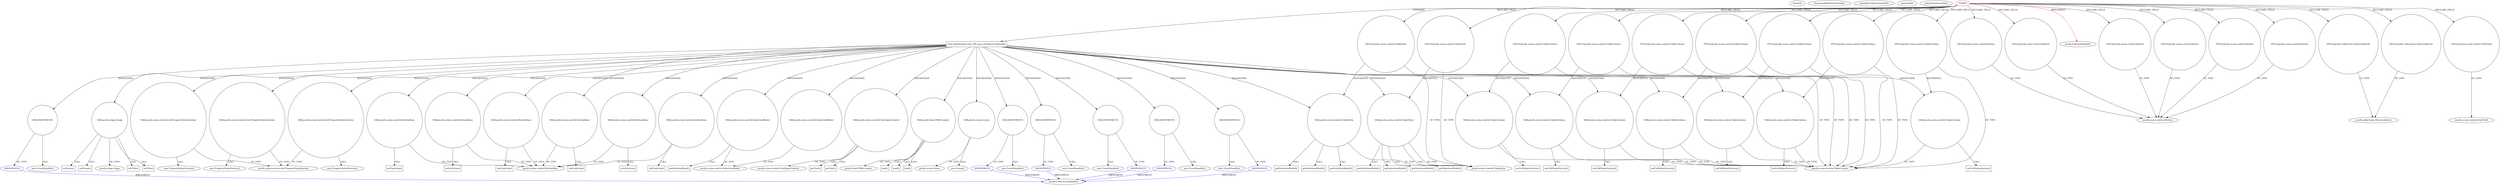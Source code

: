 digraph {
baseInfo[graphId=479,category="pattern",isAnonymous=false,possibleRelation=true]
frameworkRelatedTypesInfo[0="javafx.fxml.Initializable"]
possibleCollaborationsInfo[0="479~INSTANTIATION-OVERRIDING_METHOD_DECLARATION-~javafx.fxml.Initializable ~javafx.event.EventHandler ~false~true",1="479~INSTANTIATION-OVERRIDING_METHOD_DECLARATION-~javafx.fxml.Initializable ~javafx.event.EventHandler ~false~true",2="479~INSTANTIATION-OVERRIDING_METHOD_DECLARATION-~javafx.fxml.Initializable ~javafx.event.EventHandler ~false~true",3="479~INSTANTIATION-OVERRIDING_METHOD_DECLARATION-~javafx.fxml.Initializable ~javafx.event.EventHandler ~false~true",4="479~INSTANTIATION-OVERRIDING_METHOD_DECLARATION-~javafx.fxml.Initializable ~javafx.event.EventHandler ~false~true",5="479~INSTANTIATION-OVERRIDING_METHOD_DECLARATION-~javafx.fxml.Initializable ~javafx.event.EventHandler ~false~true"]
patternInfo[frequency=2.0,patternRootClient=0]
patternInstancesInfo[0="diogocs1-FPessoais~/diogocs1-FPessoais/FPessoais-master/FinancasPessoais/src/app/controllers/HomeController.java~HomeController~2490",1="crosswords-testEnvironment~/crosswords-testEnvironment/testEnvironment-master/src/GUI/MainController.java~MainController~2315"]
96[label="new PropertyValueFactory()",vertexType="CONSTRUCTOR_CALL",isFrameworkType=false]
97[label="VAR:javafx.scene.control.cell.PropertyValueFactory",vertexType="VARIABLE_EXPRESION",isFrameworkType=false,shape=circle]
54[label="void initialize(java.net.URL,java.util.ResourceBundle)",vertexType="OVERRIDING_METHOD_DECLARATION",isFrameworkType=false,shape=box]
0[label="CLIENT",vertexType="ROOT_CLIENT_CLASS_DECLARATION",isFrameworkType=false,color=red]
44[label="FIELD:javafx.scene.control.Button",vertexType="FIELD_DECLARATION",isFrameworkType=false,shape=circle]
2[label="FIELD:javafx.scene.control.Button",vertexType="FIELD_DECLARATION",isFrameworkType=false,shape=circle]
14[label="FIELD:javafx.scene.control.Button",vertexType="FIELD_DECLARATION",isFrameworkType=false,shape=circle]
16[label="FIELD:javafx.scene.control.Button",vertexType="FIELD_DECLARATION",isFrameworkType=false,shape=circle]
38[label="FIELD:javafx.scene.control.Button",vertexType="FIELD_DECLARATION",isFrameworkType=false,shape=circle]
32[label="FIELD:javafx.scene.control.Button",vertexType="FIELD_DECLARATION",isFrameworkType=false,shape=circle]
12[label="FIELD:javafx.collections.ObservableList",vertexType="FIELD_DECLARATION",isFrameworkType=false,shape=circle]
13[label="javafx.collections.ObservableList",vertexType="FRAMEWORK_INTERFACE_TYPE",isFrameworkType=false]
34[label="FIELD:javafx.collections.ObservableList",vertexType="FIELD_DECLARATION",isFrameworkType=false,shape=circle]
301[label="VAR:javafx.scene.control.SelectionModel",vertexType="VARIABLE_EXPRESION",isFrameworkType=false,shape=circle]
302[label="getSelectedItem()",vertexType="INSIDE_CALL",isFrameworkType=false,shape=box]
116[label="javafx.scene.control.SelectionModel",vertexType="FRAMEWORK_CLASS_TYPE",isFrameworkType=false]
114[label="VAR:javafx.scene.control.SelectionModel",vertexType="VARIABLE_EXPRESION",isFrameworkType=false,shape=circle]
271[label="VAR:javafx.scene.control.TextInputControl",vertexType="VARIABLE_EXPRESION",isFrameworkType=false,shape=circle]
219[label="VAR:javafx.scene.control.ButtonBase",vertexType="VARIABLE_EXPRESION",isFrameworkType=false,shape=circle]
109[label="javafx.scene.control.ButtonBase",vertexType="FRAMEWORK_CLASS_TYPE",isFrameworkType=false]
192[label="VAR:javafx.scene.control.ButtonBase",vertexType="VARIABLE_EXPRESION",isFrameworkType=false,shape=circle]
294[label="VAR:javafx.scene.control.ButtonBase",vertexType="VARIABLE_EXPRESION",isFrameworkType=false,shape=circle]
244[label="VAR:javafx.scene.control.ButtonBase",vertexType="VARIABLE_EXPRESION",isFrameworkType=false,shape=circle]
107[label="VAR:javafx.scene.control.ButtonBase",vertexType="VARIABLE_EXPRESION",isFrameworkType=false,shape=circle]
230[label="VAR:javafx.scene.control.ButtonBase",vertexType="VARIABLE_EXPRESION",isFrameworkType=false,shape=circle]
3[label="javafx.scene.control.Button",vertexType="FRAMEWORK_CLASS_TYPE",isFrameworkType=false]
218[label="javafx.scene.control.TextInputControl",vertexType="FRAMEWORK_CLASS_TYPE",isFrameworkType=false]
52[label="FIELD:javafx.scene.control.TextField",vertexType="FIELD_DECLARATION",isFrameworkType=false,shape=circle]
91[label="VAR:javafx.scene.control.cell.PropertyValueFactory",vertexType="VARIABLE_EXPRESION",isFrameworkType=false,shape=circle]
90[label="new PropertyValueFactory()",vertexType="CONSTRUCTOR_CALL",isFrameworkType=false]
85[label="VAR:javafx.scene.control.cell.PropertyValueFactory",vertexType="VARIABLE_EXPRESION",isFrameworkType=false,shape=circle]
84[label="new PropertyValueFactory()",vertexType="CONSTRUCTOR_CALL",isFrameworkType=false]
272[label="getText()",vertexType="INSIDE_CALL",isFrameworkType=false,shape=box]
275[label="getText()",vertexType="INSIDE_CALL",isFrameworkType=false,shape=box]
248[label="VAR:ANONYMOUS",vertexType="VARIABLE_EXPRESION",isFrameworkType=false,shape=circle]
249[label="ANONYMOUS",vertexType="REFERENCE_ANONYMOUS_DECLARATION",isFrameworkType=false,color=blue]
247[label="new EventHandler()",vertexType="CONSTRUCTOR_CALL",isFrameworkType=false]
113[label="javafx.event.EventHandler",vertexType="FRAMEWORK_INTERFACE_TYPE",isFrameworkType=false]
112[label="ANONYMOUS",vertexType="REFERENCE_ANONYMOUS_DECLARATION",isFrameworkType=false,color=blue]
299[label="ANONYMOUS",vertexType="REFERENCE_ANONYMOUS_DECLARATION",isFrameworkType=false,color=blue]
197[label="ANONYMOUS",vertexType="REFERENCE_ANONYMOUS_DECLARATION",isFrameworkType=false,color=blue]
235[label="ANONYMOUS",vertexType="REFERENCE_ANONYMOUS_DECLARATION",isFrameworkType=false,color=blue]
224[label="ANONYMOUS",vertexType="REFERENCE_ANONYMOUS_DECLARATION",isFrameworkType=false,color=blue]
196[label="VAR:ANONYMOUS",vertexType="VARIABLE_EXPRESION",isFrameworkType=false,shape=circle]
195[label="new EventHandler()",vertexType="CONSTRUCTOR_CALL",isFrameworkType=false]
223[label="VAR:ANONYMOUS",vertexType="VARIABLE_EXPRESION",isFrameworkType=false,shape=circle]
222[label="new EventHandler()",vertexType="CONSTRUCTOR_CALL",isFrameworkType=false]
298[label="VAR:ANONYMOUS",vertexType="VARIABLE_EXPRESION",isFrameworkType=false,shape=circle]
297[label="new EventHandler()",vertexType="CONSTRUCTOR_CALL",isFrameworkType=false]
111[label="VAR:ANONYMOUS",vertexType="VARIABLE_EXPRESION",isFrameworkType=false,shape=circle]
110[label="new EventHandler()",vertexType="CONSTRUCTOR_CALL",isFrameworkType=false]
234[label="VAR:ANONYMOUS",vertexType="VARIABLE_EXPRESION",isFrameworkType=false,shape=circle]
233[label="new EventHandler()",vertexType="CONSTRUCTOR_CALL",isFrameworkType=false]
1[label="javafx.fxml.Initializable",vertexType="FRAMEWORK_INTERFACE_TYPE",isFrameworkType=false]
120[label="VAR:javafx.stage.Stage",vertexType="VARIABLE_EXPRESION",isFrameworkType=false,shape=circle]
121[label="javafx.stage.Stage",vertexType="FRAMEWORK_CLASS_TYPE",isFrameworkType=false]
181[label="setTitle()",vertexType="INSIDE_CALL",isFrameworkType=false,shape=box]
309[label="setTitle()",vertexType="INSIDE_CALL",isFrameworkType=false,shape=box]
9[label="javafx.scene.control.TextField",vertexType="FRAMEWORK_CLASS_TYPE",isFrameworkType=false]
102[label="VAR:javafx.scene.control.TableView",vertexType="VARIABLE_EXPRESION",isFrameworkType=false,shape=circle]
305[label="getSelectionModel()",vertexType="INSIDE_CALL",isFrameworkType=false,shape=box]
103[label="getSelectionModel()",vertexType="INSIDE_CALL",isFrameworkType=false,shape=box]
118[label="getSelectionModel()",vertexType="INSIDE_CALL",isFrameworkType=false,shape=box]
10[label="FIELD:javafx.scene.control.TableView",vertexType="FIELD_DECLARATION",isFrameworkType=false,shape=circle]
30[label="FIELD:javafx.scene.control.TableView",vertexType="FIELD_DECLARATION",isFrameworkType=false,shape=circle]
93[label="VAR:javafx.scene.control.TableColumn",vertexType="VARIABLE_EXPRESION",isFrameworkType=false,shape=circle]
87[label="VAR:javafx.scene.control.TableColumn",vertexType="VARIABLE_EXPRESION",isFrameworkType=false,shape=circle]
78[label="VAR:javafx.scene.control.TableColumn",vertexType="VARIABLE_EXPRESION",isFrameworkType=false,shape=circle]
58[label="VAR:javafx.scene.control.TableColumn",vertexType="VARIABLE_EXPRESION",isFrameworkType=false,shape=circle]
61[label="VAR:javafx.scene.control.TableColumn",vertexType="VARIABLE_EXPRESION",isFrameworkType=false,shape=circle]
81[label="VAR:javafx.scene.control.TableColumn",vertexType="VARIABLE_EXPRESION",isFrameworkType=false,shape=circle]
75[label="VAR:javafx.scene.control.TableColumn",vertexType="VARIABLE_EXPRESION",isFrameworkType=false,shape=circle]
182[label="VAR:javafx.fxml.FXMLLoader",vertexType="VARIABLE_EXPRESION",isFrameworkType=false,shape=circle]
184[label="javafx.fxml.FXMLLoader",vertexType="FRAMEWORK_CLASS_TYPE",isFrameworkType=false]
86[label="javafx.scene.control.cell.PropertyValueFactory",vertexType="FRAMEWORK_CLASS_TYPE",isFrameworkType=false]
11[label="javafx.scene.control.TableView",vertexType="FRAMEWORK_CLASS_TYPE",isFrameworkType=false]
183[label="load()",vertexType="INSIDE_CALL",isFrameworkType=false,shape=box]
286[label="load()",vertexType="INSIDE_CALL",isFrameworkType=false,shape=box]
311[label="load()",vertexType="INSIDE_CALL",isFrameworkType=false,shape=box]
79[label="setCellValueFactory()",vertexType="INSIDE_CALL",isFrameworkType=false,shape=box]
88[label="setCellValueFactory()",vertexType="INSIDE_CALL",isFrameworkType=false,shape=box]
76[label="setCellValueFactory()",vertexType="INSIDE_CALL",isFrameworkType=false,shape=box]
82[label="setCellValueFactory()",vertexType="INSIDE_CALL",isFrameworkType=false,shape=box]
62[label="setCellValueFactory()",vertexType="INSIDE_CALL",isFrameworkType=false,shape=box]
59[label="setCellValueFactory()",vertexType="INSIDE_CALL",isFrameworkType=false,shape=box]
94[label="setCellValueFactory()",vertexType="INSIDE_CALL",isFrameworkType=false,shape=box]
67[label="VAR:javafx.scene.control.TableView",vertexType="VARIABLE_EXPRESION",isFrameworkType=false,shape=circle]
68[label="getSelectionModel()",vertexType="INSIDE_CALL",isFrameworkType=false,shape=box]
266[label="getSelectionModel()",vertexType="INSIDE_CALL",isFrameworkType=false,shape=box]
261[label="getSelectionModel()",vertexType="INSIDE_CALL",isFrameworkType=false,shape=box]
241[label="getSelectionModel()",vertexType="INSIDE_CALL",isFrameworkType=false,shape=box]
315[label="VAR:javafx.scene.Scene",vertexType="VARIABLE_EXPRESION",isFrameworkType=false,shape=circle]
314[label="new Scene()",vertexType="CONSTRUCTOR_CALL",isFrameworkType=false]
288[label="setScene()",vertexType="INSIDE_CALL",isFrameworkType=false,shape=box]
186[label="setScene()",vertexType="INSIDE_CALL",isFrameworkType=false,shape=box]
177[label="javafx.scene.Scene",vertexType="FRAMEWORK_CLASS_TYPE",isFrameworkType=false]
4[label="FIELD:javafx.scene.control.TableColumn",vertexType="FIELD_DECLARATION",isFrameworkType=false,shape=circle]
46[label="FIELD:javafx.scene.control.TableColumn",vertexType="FIELD_DECLARATION",isFrameworkType=false,shape=circle]
36[label="FIELD:javafx.scene.control.TableColumn",vertexType="FIELD_DECLARATION",isFrameworkType=false,shape=circle]
26[label="FIELD:javafx.scene.control.TableColumn",vertexType="FIELD_DECLARATION",isFrameworkType=false,shape=circle]
48[label="FIELD:javafx.scene.control.TableColumn",vertexType="FIELD_DECLARATION",isFrameworkType=false,shape=circle]
6[label="FIELD:javafx.scene.control.TableColumn",vertexType="FIELD_DECLARATION",isFrameworkType=false,shape=circle]
28[label="FIELD:javafx.scene.control.TableColumn",vertexType="FIELD_DECLARATION",isFrameworkType=false,shape=circle]
193[label="setOnAction()",vertexType="INSIDE_CALL",isFrameworkType=false,shape=box]
5[label="javafx.scene.control.TableColumn",vertexType="FRAMEWORK_CLASS_TYPE",isFrameworkType=false]
220[label="setOnAction()",vertexType="INSIDE_CALL",isFrameworkType=false,shape=box]
245[label="setOnAction()",vertexType="INSIDE_CALL",isFrameworkType=false,shape=box]
231[label="setOnAction()",vertexType="INSIDE_CALL",isFrameworkType=false,shape=box]
108[label="setOnAction()",vertexType="INSIDE_CALL",isFrameworkType=false,shape=box]
295[label="setOnAction()",vertexType="INSIDE_CALL",isFrameworkType=false,shape=box]
219->109[label="OF_TYPE"]
4->61[label="REFERENCE"]
0->48[label="DECLARE_FIELD"]
54->244[label="INSTANTIATE"]
54->182[label="INSTANTIATE"]
91->90[label="CALL"]
48->5[label="OF_TYPE"]
91->86[label="OF_TYPE"]
54->111[label="INSTANTIATE"]
219->220[label="CALL"]
38->3[label="OF_TYPE"]
54->271[label="INSTANTIATE"]
0->30[label="DECLARE_FIELD"]
299->113[label="IMPLEMENT",color=blue]
75->5[label="OF_TYPE"]
36->93[label="REFERENCE"]
298->299[label="OF_TYPE"]
54->78[label="INSTANTIATE"]
54->223[label="INSTANTIATE"]
0->2[label="DECLARE_FIELD"]
315->177[label="OF_TYPE"]
26->5[label="OF_TYPE"]
87->5[label="OF_TYPE"]
0->34[label="DECLARE_FIELD"]
81->5[label="OF_TYPE"]
67->241[label="CALL"]
30->11[label="OF_TYPE"]
54->298[label="INSTANTIATE"]
294->295[label="CALL"]
54->102[label="INSTANTIATE"]
111->110[label="CALL"]
81->82[label="CALL"]
54->315[label="INSTANTIATE"]
249->113[label="IMPLEMENT",color=blue]
223->222[label="CALL"]
0->4[label="DECLARE_FIELD"]
224->113[label="IMPLEMENT",color=blue]
54->85[label="INSTANTIATE"]
0->16[label="DECLARE_FIELD"]
244->109[label="OF_TYPE"]
0->12[label="DECLARE_FIELD"]
54->75[label="INSTANTIATE"]
32->3[label="OF_TYPE"]
85->86[label="OF_TYPE"]
120->121[label="OF_TYPE"]
67->11[label="OF_TYPE"]
196->197[label="OF_TYPE"]
54->219[label="INSTANTIATE"]
58->59[label="CALL"]
235->113[label="IMPLEMENT",color=blue]
26->75[label="REFERENCE"]
54->81[label="INSTANTIATE"]
223->224[label="OF_TYPE"]
28->5[label="OF_TYPE"]
4->5[label="OF_TYPE"]
75->76[label="CALL"]
0->28[label="DECLARE_FIELD"]
78->79[label="CALL"]
0->54[label="OVERRIDE"]
102->11[label="OF_TYPE"]
54->192[label="INSTANTIATE"]
54->61[label="INSTANTIATE"]
120->181[label="CALL"]
87->88[label="CALL"]
46->58[label="REFERENCE"]
16->3[label="OF_TYPE"]
10->11[label="OF_TYPE"]
234->233[label="CALL"]
30->102[label="REFERENCE"]
271->272[label="CALL"]
248->249[label="OF_TYPE"]
28->78[label="REFERENCE"]
120->309[label="CALL"]
301->302[label="CALL"]
112->113[label="IMPLEMENT",color=blue]
0->1[label="IMPLEMENT",color=red]
102->103[label="CALL"]
2->3[label="OF_TYPE"]
192->193[label="CALL"]
230->231[label="CALL"]
182->183[label="CALL"]
271->275[label="CALL"]
93->5[label="OF_TYPE"]
54->114[label="INSTANTIATE"]
85->84[label="CALL"]
114->116[label="OF_TYPE"]
6->5[label="OF_TYPE"]
97->96[label="CALL"]
120->186[label="CALL"]
61->62[label="CALL"]
54->107[label="INSTANTIATE"]
0->26[label="DECLARE_FIELD"]
0->52[label="DECLARE_FIELD"]
294->109[label="OF_TYPE"]
54->234[label="INSTANTIATE"]
107->108[label="CALL"]
54->93[label="INSTANTIATE"]
271->218[label="OF_TYPE"]
54->196[label="INSTANTIATE"]
107->109[label="OF_TYPE"]
301->116[label="OF_TYPE"]
36->5[label="OF_TYPE"]
10->67[label="REFERENCE"]
192->109[label="OF_TYPE"]
102->305[label="CALL"]
54->97[label="INSTANTIATE"]
12->13[label="OF_TYPE"]
0->32[label="DECLARE_FIELD"]
93->94[label="CALL"]
0->14[label="DECLARE_FIELD"]
54->58[label="INSTANTIATE"]
54->87[label="INSTANTIATE"]
14->3[label="OF_TYPE"]
111->112[label="OF_TYPE"]
67->68[label="CALL"]
34->13[label="OF_TYPE"]
182->311[label="CALL"]
54->120[label="INSTANTIATE"]
230->109[label="OF_TYPE"]
0->46[label="DECLARE_FIELD"]
48->87[label="REFERENCE"]
54->294[label="INSTANTIATE"]
78->5[label="OF_TYPE"]
52->9[label="OF_TYPE"]
54->301[label="INSTANTIATE"]
120->288[label="CALL"]
248->247[label="CALL"]
182->286[label="CALL"]
315->314[label="CALL"]
58->5[label="OF_TYPE"]
196->195[label="CALL"]
6->81[label="REFERENCE"]
234->235[label="OF_TYPE"]
44->3[label="OF_TYPE"]
46->5[label="OF_TYPE"]
0->6[label="DECLARE_FIELD"]
67->266[label="CALL"]
54->67[label="INSTANTIATE"]
54->230[label="INSTANTIATE"]
0->10[label="DECLARE_FIELD"]
54->248[label="INSTANTIATE"]
97->86[label="OF_TYPE"]
182->184[label="OF_TYPE"]
0->36[label="DECLARE_FIELD"]
244->245[label="CALL"]
197->113[label="IMPLEMENT",color=blue]
0->44[label="DECLARE_FIELD"]
61->5[label="OF_TYPE"]
54->91[label="INSTANTIATE"]
67->261[label="CALL"]
0->38[label="DECLARE_FIELD"]
298->297[label="CALL"]
102->118[label="CALL"]
}
